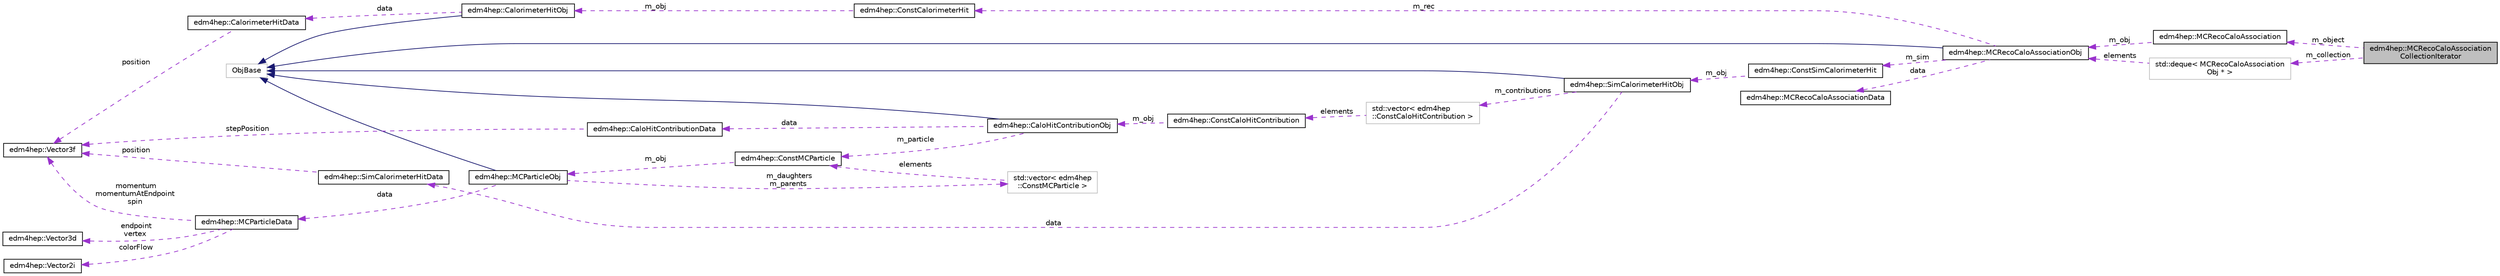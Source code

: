 digraph "edm4hep::MCRecoCaloAssociationCollectionIterator"
{
 // LATEX_PDF_SIZE
  edge [fontname="Helvetica",fontsize="10",labelfontname="Helvetica",labelfontsize="10"];
  node [fontname="Helvetica",fontsize="10",shape=record];
  rankdir="LR";
  Node1 [label="edm4hep::MCRecoCaloAssociation\lCollectionIterator",height=0.2,width=0.4,color="black", fillcolor="grey75", style="filled", fontcolor="black",tooltip=" "];
  Node2 -> Node1 [dir="back",color="darkorchid3",fontsize="10",style="dashed",label=" m_object" ,fontname="Helvetica"];
  Node2 [label="edm4hep::MCRecoCaloAssociation",height=0.2,width=0.4,color="black", fillcolor="white", style="filled",URL="$classedm4hep_1_1_m_c_reco_calo_association.html",tooltip="Association between a CaloHit and the corresponding simulated CaloHit."];
  Node3 -> Node2 [dir="back",color="darkorchid3",fontsize="10",style="dashed",label=" m_obj" ,fontname="Helvetica"];
  Node3 [label="edm4hep::MCRecoCaloAssociationObj",height=0.2,width=0.4,color="black", fillcolor="white", style="filled",URL="$classedm4hep_1_1_m_c_reco_calo_association_obj.html",tooltip=" "];
  Node4 -> Node3 [dir="back",color="midnightblue",fontsize="10",style="solid",fontname="Helvetica"];
  Node4 [label="ObjBase",height=0.2,width=0.4,color="grey75", fillcolor="white", style="filled",tooltip=" "];
  Node5 -> Node3 [dir="back",color="darkorchid3",fontsize="10",style="dashed",label=" m_rec" ,fontname="Helvetica"];
  Node5 [label="edm4hep::ConstCalorimeterHit",height=0.2,width=0.4,color="black", fillcolor="white", style="filled",URL="$classedm4hep_1_1_const_calorimeter_hit.html",tooltip="Calorimeter hit."];
  Node6 -> Node5 [dir="back",color="darkorchid3",fontsize="10",style="dashed",label=" m_obj" ,fontname="Helvetica"];
  Node6 [label="edm4hep::CalorimeterHitObj",height=0.2,width=0.4,color="black", fillcolor="white", style="filled",URL="$classedm4hep_1_1_calorimeter_hit_obj.html",tooltip=" "];
  Node4 -> Node6 [dir="back",color="midnightblue",fontsize="10",style="solid",fontname="Helvetica"];
  Node7 -> Node6 [dir="back",color="darkorchid3",fontsize="10",style="dashed",label=" data" ,fontname="Helvetica"];
  Node7 [label="edm4hep::CalorimeterHitData",height=0.2,width=0.4,color="black", fillcolor="white", style="filled",URL="$classedm4hep_1_1_calorimeter_hit_data.html",tooltip="Calorimeter hit."];
  Node8 -> Node7 [dir="back",color="darkorchid3",fontsize="10",style="dashed",label=" position" ,fontname="Helvetica"];
  Node8 [label="edm4hep::Vector3f",height=0.2,width=0.4,color="black", fillcolor="white", style="filled",URL="$classedm4hep_1_1_vector3f.html",tooltip=" "];
  Node9 -> Node3 [dir="back",color="darkorchid3",fontsize="10",style="dashed",label=" data" ,fontname="Helvetica"];
  Node9 [label="edm4hep::MCRecoCaloAssociationData",height=0.2,width=0.4,color="black", fillcolor="white", style="filled",URL="$classedm4hep_1_1_m_c_reco_calo_association_data.html",tooltip="Association between a CaloHit and the corresponding simulated CaloHit."];
  Node10 -> Node3 [dir="back",color="darkorchid3",fontsize="10",style="dashed",label=" m_sim" ,fontname="Helvetica"];
  Node10 [label="edm4hep::ConstSimCalorimeterHit",height=0.2,width=0.4,color="black", fillcolor="white", style="filled",URL="$classedm4hep_1_1_const_sim_calorimeter_hit.html",tooltip="Simulated calorimeter hit."];
  Node11 -> Node10 [dir="back",color="darkorchid3",fontsize="10",style="dashed",label=" m_obj" ,fontname="Helvetica"];
  Node11 [label="edm4hep::SimCalorimeterHitObj",height=0.2,width=0.4,color="black", fillcolor="white", style="filled",URL="$classedm4hep_1_1_sim_calorimeter_hit_obj.html",tooltip=" "];
  Node4 -> Node11 [dir="back",color="midnightblue",fontsize="10",style="solid",fontname="Helvetica"];
  Node12 -> Node11 [dir="back",color="darkorchid3",fontsize="10",style="dashed",label=" m_contributions" ,fontname="Helvetica"];
  Node12 [label="std::vector\< edm4hep\l::ConstCaloHitContribution \>",height=0.2,width=0.4,color="grey75", fillcolor="white", style="filled",tooltip=" "];
  Node13 -> Node12 [dir="back",color="darkorchid3",fontsize="10",style="dashed",label=" elements" ,fontname="Helvetica"];
  Node13 [label="edm4hep::ConstCaloHitContribution",height=0.2,width=0.4,color="black", fillcolor="white", style="filled",URL="$classedm4hep_1_1_const_calo_hit_contribution.html",tooltip="Monte Carlo contribution to SimCalorimeterHit."];
  Node14 -> Node13 [dir="back",color="darkorchid3",fontsize="10",style="dashed",label=" m_obj" ,fontname="Helvetica"];
  Node14 [label="edm4hep::CaloHitContributionObj",height=0.2,width=0.4,color="black", fillcolor="white", style="filled",URL="$classedm4hep_1_1_calo_hit_contribution_obj.html",tooltip=" "];
  Node4 -> Node14 [dir="back",color="midnightblue",fontsize="10",style="solid",fontname="Helvetica"];
  Node15 -> Node14 [dir="back",color="darkorchid3",fontsize="10",style="dashed",label=" m_particle" ,fontname="Helvetica"];
  Node15 [label="edm4hep::ConstMCParticle",height=0.2,width=0.4,color="black", fillcolor="white", style="filled",URL="$classedm4hep_1_1_const_m_c_particle.html",tooltip="The Monte Carlo particle - based on the lcio::MCParticle."];
  Node16 -> Node15 [dir="back",color="darkorchid3",fontsize="10",style="dashed",label=" m_obj" ,fontname="Helvetica"];
  Node16 [label="edm4hep::MCParticleObj",height=0.2,width=0.4,color="black", fillcolor="white", style="filled",URL="$classedm4hep_1_1_m_c_particle_obj.html",tooltip=" "];
  Node4 -> Node16 [dir="back",color="midnightblue",fontsize="10",style="solid",fontname="Helvetica"];
  Node17 -> Node16 [dir="back",color="darkorchid3",fontsize="10",style="dashed",label=" data" ,fontname="Helvetica"];
  Node17 [label="edm4hep::MCParticleData",height=0.2,width=0.4,color="black", fillcolor="white", style="filled",URL="$classedm4hep_1_1_m_c_particle_data.html",tooltip="The Monte Carlo particle - based on the lcio::MCParticle."];
  Node18 -> Node17 [dir="back",color="darkorchid3",fontsize="10",style="dashed",label=" endpoint\nvertex" ,fontname="Helvetica"];
  Node18 [label="edm4hep::Vector3d",height=0.2,width=0.4,color="black", fillcolor="white", style="filled",URL="$classedm4hep_1_1_vector3d.html",tooltip=" "];
  Node8 -> Node17 [dir="back",color="darkorchid3",fontsize="10",style="dashed",label=" momentum\nmomentumAtEndpoint\nspin" ,fontname="Helvetica"];
  Node19 -> Node17 [dir="back",color="darkorchid3",fontsize="10",style="dashed",label=" colorFlow" ,fontname="Helvetica"];
  Node19 [label="edm4hep::Vector2i",height=0.2,width=0.4,color="black", fillcolor="white", style="filled",URL="$classedm4hep_1_1_vector2i.html",tooltip=" "];
  Node20 -> Node16 [dir="back",color="darkorchid3",fontsize="10",style="dashed",label=" m_daughters\nm_parents" ,fontname="Helvetica"];
  Node20 [label="std::vector\< edm4hep\l::ConstMCParticle \>",height=0.2,width=0.4,color="grey75", fillcolor="white", style="filled",tooltip=" "];
  Node15 -> Node20 [dir="back",color="darkorchid3",fontsize="10",style="dashed",label=" elements" ,fontname="Helvetica"];
  Node21 -> Node14 [dir="back",color="darkorchid3",fontsize="10",style="dashed",label=" data" ,fontname="Helvetica"];
  Node21 [label="edm4hep::CaloHitContributionData",height=0.2,width=0.4,color="black", fillcolor="white", style="filled",URL="$classedm4hep_1_1_calo_hit_contribution_data.html",tooltip="Monte Carlo contribution to SimCalorimeterHit."];
  Node8 -> Node21 [dir="back",color="darkorchid3",fontsize="10",style="dashed",label=" stepPosition" ,fontname="Helvetica"];
  Node22 -> Node11 [dir="back",color="darkorchid3",fontsize="10",style="dashed",label=" data" ,fontname="Helvetica"];
  Node22 [label="edm4hep::SimCalorimeterHitData",height=0.2,width=0.4,color="black", fillcolor="white", style="filled",URL="$classedm4hep_1_1_sim_calorimeter_hit_data.html",tooltip="Simulated calorimeter hit."];
  Node8 -> Node22 [dir="back",color="darkorchid3",fontsize="10",style="dashed",label=" position" ,fontname="Helvetica"];
  Node23 -> Node1 [dir="back",color="darkorchid3",fontsize="10",style="dashed",label=" m_collection" ,fontname="Helvetica"];
  Node23 [label="std::deque\< MCRecoCaloAssociation\lObj * \>",height=0.2,width=0.4,color="grey75", fillcolor="white", style="filled",tooltip=" "];
  Node3 -> Node23 [dir="back",color="darkorchid3",fontsize="10",style="dashed",label=" elements" ,fontname="Helvetica"];
}
